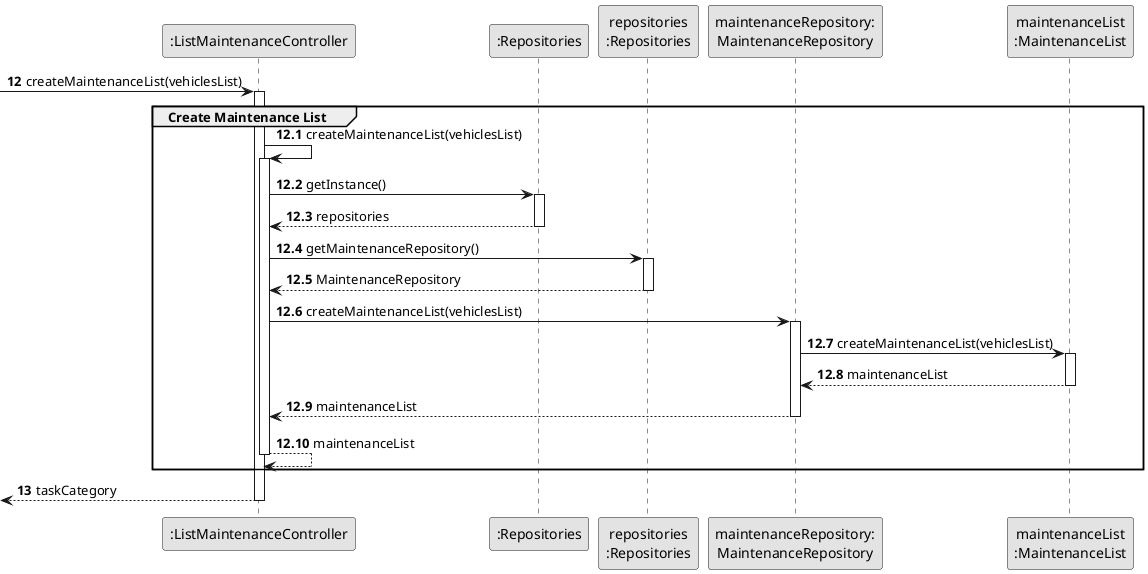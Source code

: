 @startuml
skinparam monochrome true
skinparam packageStyle rectangle
skinparam shadowing false

participant ":ListMaintenanceController" as CTRL
participant ":Repositories" as RepositorySingleton
participant "repositories\n:Repositories" as PLAT
participant "maintenanceRepository:\nMaintenanceRepository" as MaintenanceRepository
participant "maintenanceList\n:MaintenanceList" as MaintenanceList

autonumber 12
-> CTRL : createMaintenanceList(vehiclesList)

autonumber 12.1

activate CTRL
    group Create Maintenance List

        CTRL -> CTRL : createMaintenanceList(vehiclesList)
                    activate CTRL

                        CTRL -> RepositorySingleton : getInstance()
                        activate RepositorySingleton

                            RepositorySingleton --> CTRL: repositories
                        deactivate RepositorySingleton

                        CTRL -> PLAT : getMaintenanceRepository()
                        activate PLAT

                            PLAT --> CTRL: MaintenanceRepository
                        deactivate PLAT

                        CTRL -> MaintenanceRepository : createMaintenanceList(vehiclesList)
                        activate MaintenanceRepository

                            MaintenanceRepository -> MaintenanceList : createMaintenanceList(vehiclesList)
                            activate MaintenanceList

                            MaintenanceList --> MaintenanceRepository : maintenanceList
                            deactivate MaintenanceList

                        MaintenanceRepository --> CTRL : maintenanceList
                        deactivate MaintenanceRepository

                    CTRL --> CTRL : maintenanceList
                    deactivate CTRL

    end group

    autonumber 13
    <-- CTRL : taskCategory

deactivate CTRL

@enduml